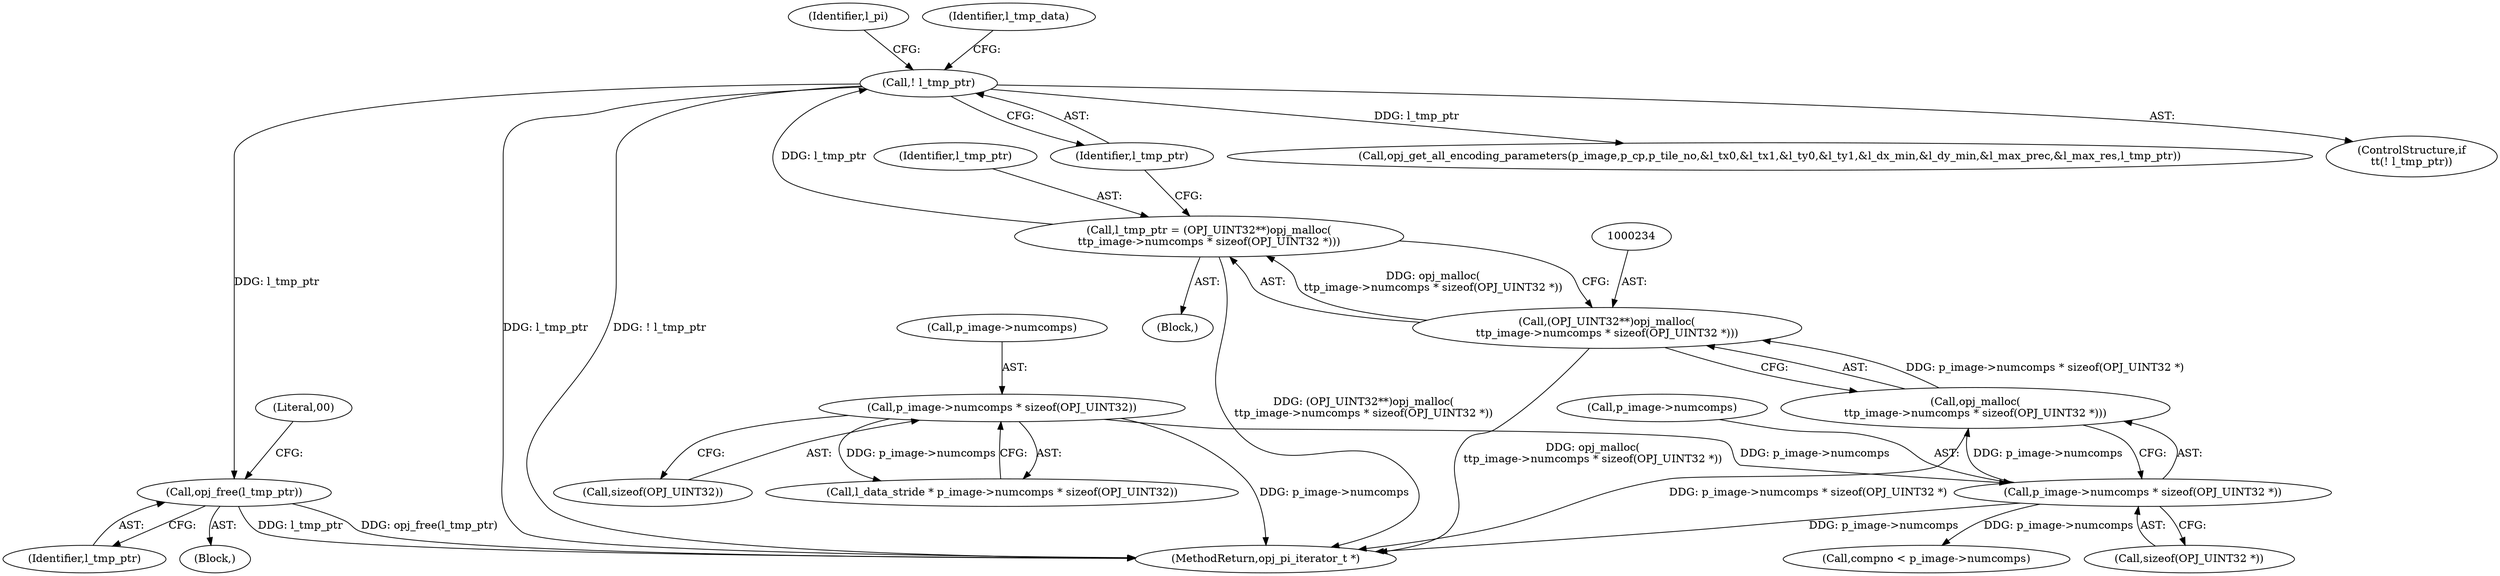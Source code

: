 digraph "0_openjpeg_c16bc057ba3f125051c9966cf1f5b68a05681de4@API" {
"1000262" [label="(Call,opj_free(l_tmp_ptr))"];
"1000243" [label="(Call,! l_tmp_ptr)"];
"1000231" [label="(Call,l_tmp_ptr = (OPJ_UINT32**)opj_malloc(\n\t\tp_image->numcomps * sizeof(OPJ_UINT32 *)))"];
"1000233" [label="(Call,(OPJ_UINT32**)opj_malloc(\n\t\tp_image->numcomps * sizeof(OPJ_UINT32 *)))"];
"1000235" [label="(Call,opj_malloc(\n\t\tp_image->numcomps * sizeof(OPJ_UINT32 *)))"];
"1000236" [label="(Call,p_image->numcomps * sizeof(OPJ_UINT32 *))"];
"1000219" [label="(Call,p_image->numcomps * sizeof(OPJ_UINT32))"];
"1000219" [label="(Call,p_image->numcomps * sizeof(OPJ_UINT32))"];
"1000217" [label="(Call,l_data_stride * p_image->numcomps * sizeof(OPJ_UINT32))"];
"1000232" [label="(Identifier,l_tmp_ptr)"];
"1000251" [label="(Identifier,l_pi)"];
"1000243" [label="(Call,! l_tmp_ptr)"];
"1000265" [label="(Literal,00)"];
"1000696" [label="(MethodReturn,opj_pi_iterator_t *)"];
"1000235" [label="(Call,opj_malloc(\n\t\tp_image->numcomps * sizeof(OPJ_UINT32 *)))"];
"1000244" [label="(Identifier,l_tmp_ptr)"];
"1000262" [label="(Call,opj_free(l_tmp_ptr))"];
"1000263" [label="(Identifier,l_tmp_ptr)"];
"1000273" [label="(Call,compno < p_image->numcomps)"];
"1000247" [label="(Identifier,l_tmp_data)"];
"1000289" [label="(Call,opj_get_all_encoding_parameters(p_image,p_cp,p_tile_no,&l_tx0,&l_tx1,&l_ty0,&l_ty1,&l_dx_min,&l_dy_min,&l_max_prec,&l_max_res,l_tmp_ptr))"];
"1000240" [label="(Call,sizeof(OPJ_UINT32 *))"];
"1000237" [label="(Call,p_image->numcomps)"];
"1000126" [label="(Block,)"];
"1000220" [label="(Call,p_image->numcomps)"];
"1000242" [label="(ControlStructure,if\n\t\t(! l_tmp_ptr))"];
"1000236" [label="(Call,p_image->numcomps * sizeof(OPJ_UINT32 *))"];
"1000233" [label="(Call,(OPJ_UINT32**)opj_malloc(\n\t\tp_image->numcomps * sizeof(OPJ_UINT32 *)))"];
"1000223" [label="(Call,sizeof(OPJ_UINT32))"];
"1000259" [label="(Block,)"];
"1000231" [label="(Call,l_tmp_ptr = (OPJ_UINT32**)opj_malloc(\n\t\tp_image->numcomps * sizeof(OPJ_UINT32 *)))"];
"1000262" -> "1000259"  [label="AST: "];
"1000262" -> "1000263"  [label="CFG: "];
"1000263" -> "1000262"  [label="AST: "];
"1000265" -> "1000262"  [label="CFG: "];
"1000262" -> "1000696"  [label="DDG: l_tmp_ptr"];
"1000262" -> "1000696"  [label="DDG: opj_free(l_tmp_ptr)"];
"1000243" -> "1000262"  [label="DDG: l_tmp_ptr"];
"1000243" -> "1000242"  [label="AST: "];
"1000243" -> "1000244"  [label="CFG: "];
"1000244" -> "1000243"  [label="AST: "];
"1000247" -> "1000243"  [label="CFG: "];
"1000251" -> "1000243"  [label="CFG: "];
"1000243" -> "1000696"  [label="DDG: l_tmp_ptr"];
"1000243" -> "1000696"  [label="DDG: ! l_tmp_ptr"];
"1000231" -> "1000243"  [label="DDG: l_tmp_ptr"];
"1000243" -> "1000289"  [label="DDG: l_tmp_ptr"];
"1000231" -> "1000126"  [label="AST: "];
"1000231" -> "1000233"  [label="CFG: "];
"1000232" -> "1000231"  [label="AST: "];
"1000233" -> "1000231"  [label="AST: "];
"1000244" -> "1000231"  [label="CFG: "];
"1000231" -> "1000696"  [label="DDG: (OPJ_UINT32**)opj_malloc(\n\t\tp_image->numcomps * sizeof(OPJ_UINT32 *))"];
"1000233" -> "1000231"  [label="DDG: opj_malloc(\n\t\tp_image->numcomps * sizeof(OPJ_UINT32 *))"];
"1000233" -> "1000235"  [label="CFG: "];
"1000234" -> "1000233"  [label="AST: "];
"1000235" -> "1000233"  [label="AST: "];
"1000233" -> "1000696"  [label="DDG: opj_malloc(\n\t\tp_image->numcomps * sizeof(OPJ_UINT32 *))"];
"1000235" -> "1000233"  [label="DDG: p_image->numcomps * sizeof(OPJ_UINT32 *)"];
"1000235" -> "1000236"  [label="CFG: "];
"1000236" -> "1000235"  [label="AST: "];
"1000235" -> "1000696"  [label="DDG: p_image->numcomps * sizeof(OPJ_UINT32 *)"];
"1000236" -> "1000235"  [label="DDG: p_image->numcomps"];
"1000236" -> "1000240"  [label="CFG: "];
"1000237" -> "1000236"  [label="AST: "];
"1000240" -> "1000236"  [label="AST: "];
"1000236" -> "1000696"  [label="DDG: p_image->numcomps"];
"1000219" -> "1000236"  [label="DDG: p_image->numcomps"];
"1000236" -> "1000273"  [label="DDG: p_image->numcomps"];
"1000219" -> "1000217"  [label="AST: "];
"1000219" -> "1000223"  [label="CFG: "];
"1000220" -> "1000219"  [label="AST: "];
"1000223" -> "1000219"  [label="AST: "];
"1000217" -> "1000219"  [label="CFG: "];
"1000219" -> "1000696"  [label="DDG: p_image->numcomps"];
"1000219" -> "1000217"  [label="DDG: p_image->numcomps"];
}
